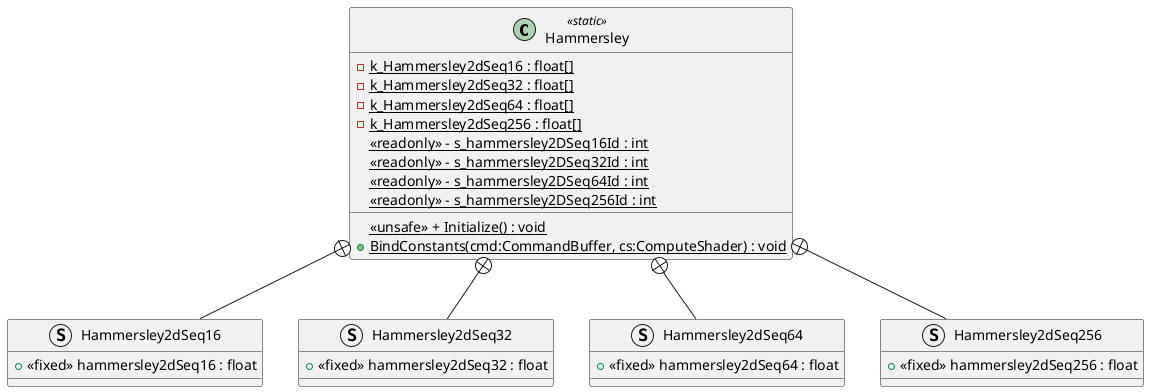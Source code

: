 @startuml
class Hammersley <<static>> {
    {static} - k_Hammersley2dSeq16 : float[]
    {static} - k_Hammersley2dSeq32 : float[]
    {static} - k_Hammersley2dSeq64 : float[]
    {static} - k_Hammersley2dSeq256 : float[]
    {static} <<readonly>> - s_hammersley2DSeq16Id : int
    {static} <<readonly>> - s_hammersley2DSeq32Id : int
    {static} <<readonly>> - s_hammersley2DSeq64Id : int
    {static} <<readonly>> - s_hammersley2DSeq256Id : int
    <<unsafe>> + {static} Initialize() : void
    + {static} BindConstants(cmd:CommandBuffer, cs:ComputeShader) : void
}
struct Hammersley2dSeq16 {
    + <<fixed>> hammersley2dSeq16 : float
}
struct Hammersley2dSeq32 {
    + <<fixed>> hammersley2dSeq32 : float
}
struct Hammersley2dSeq64 {
    + <<fixed>> hammersley2dSeq64 : float
}
struct Hammersley2dSeq256 {
    + <<fixed>> hammersley2dSeq256 : float
}
Hammersley +-- Hammersley2dSeq16
Hammersley +-- Hammersley2dSeq32
Hammersley +-- Hammersley2dSeq64
Hammersley +-- Hammersley2dSeq256
@enduml
